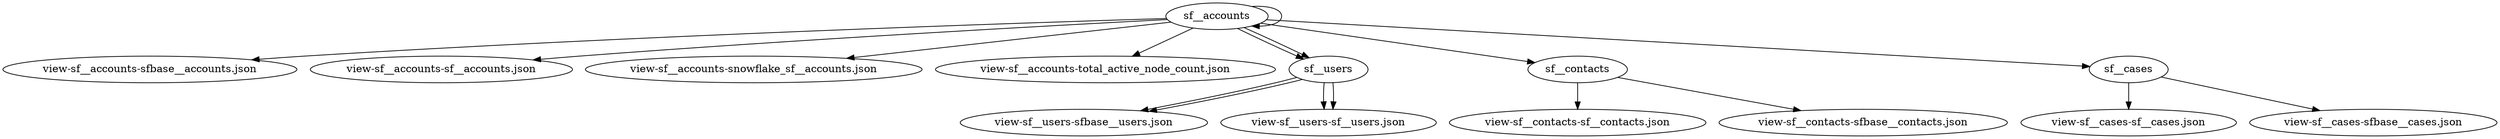 digraph sf__accounts {
	sf__accounts [label=sf__accounts]
	sf__accounts [label=sf__accounts]
	sf__accounts -> sf__accounts
	"view-sf__accounts-sfbase__accounts.json" [label="view-sf__accounts-sfbase__accounts.json"]
	sf__accounts -> "view-sf__accounts-sfbase__accounts.json"
	"view-sf__accounts-sf__accounts.json" [label="view-sf__accounts-sf__accounts.json"]
	sf__accounts -> "view-sf__accounts-sf__accounts.json"
	"view-sf__accounts-snowflake_sf__accounts.json" [label="view-sf__accounts-snowflake_sf__accounts.json"]
	sf__accounts -> "view-sf__accounts-snowflake_sf__accounts.json"
	"view-sf__accounts-total_active_node_count.json" [label="view-sf__accounts-total_active_node_count.json"]
	sf__accounts -> "view-sf__accounts-total_active_node_count.json"
	sf__users [label=sf__users]
	sf__accounts -> sf__users
	"view-sf__users-sfbase__users.json" [label="view-sf__users-sfbase__users.json"]
	sf__users -> "view-sf__users-sfbase__users.json"
	"view-sf__users-sf__users.json" [label="view-sf__users-sf__users.json"]
	sf__users -> "view-sf__users-sf__users.json"
	sf__contacts [label=sf__contacts]
	sf__accounts -> sf__contacts
	"view-sf__contacts-sf__contacts.json" [label="view-sf__contacts-sf__contacts.json"]
	sf__contacts -> "view-sf__contacts-sf__contacts.json"
	"view-sf__contacts-sfbase__contacts.json" [label="view-sf__contacts-sfbase__contacts.json"]
	sf__contacts -> "view-sf__contacts-sfbase__contacts.json"
	sf__cases [label=sf__cases]
	sf__accounts -> sf__cases
	"view-sf__cases-sf__cases.json" [label="view-sf__cases-sf__cases.json"]
	sf__cases -> "view-sf__cases-sf__cases.json"
	"view-sf__cases-sfbase__cases.json" [label="view-sf__cases-sfbase__cases.json"]
	sf__cases -> "view-sf__cases-sfbase__cases.json"
	sf__users [label=sf__users]
	sf__accounts -> sf__users
	"view-sf__users-sfbase__users.json" [label="view-sf__users-sfbase__users.json"]
	sf__users -> "view-sf__users-sfbase__users.json"
	"view-sf__users-sf__users.json" [label="view-sf__users-sf__users.json"]
	sf__users -> "view-sf__users-sf__users.json"
}
